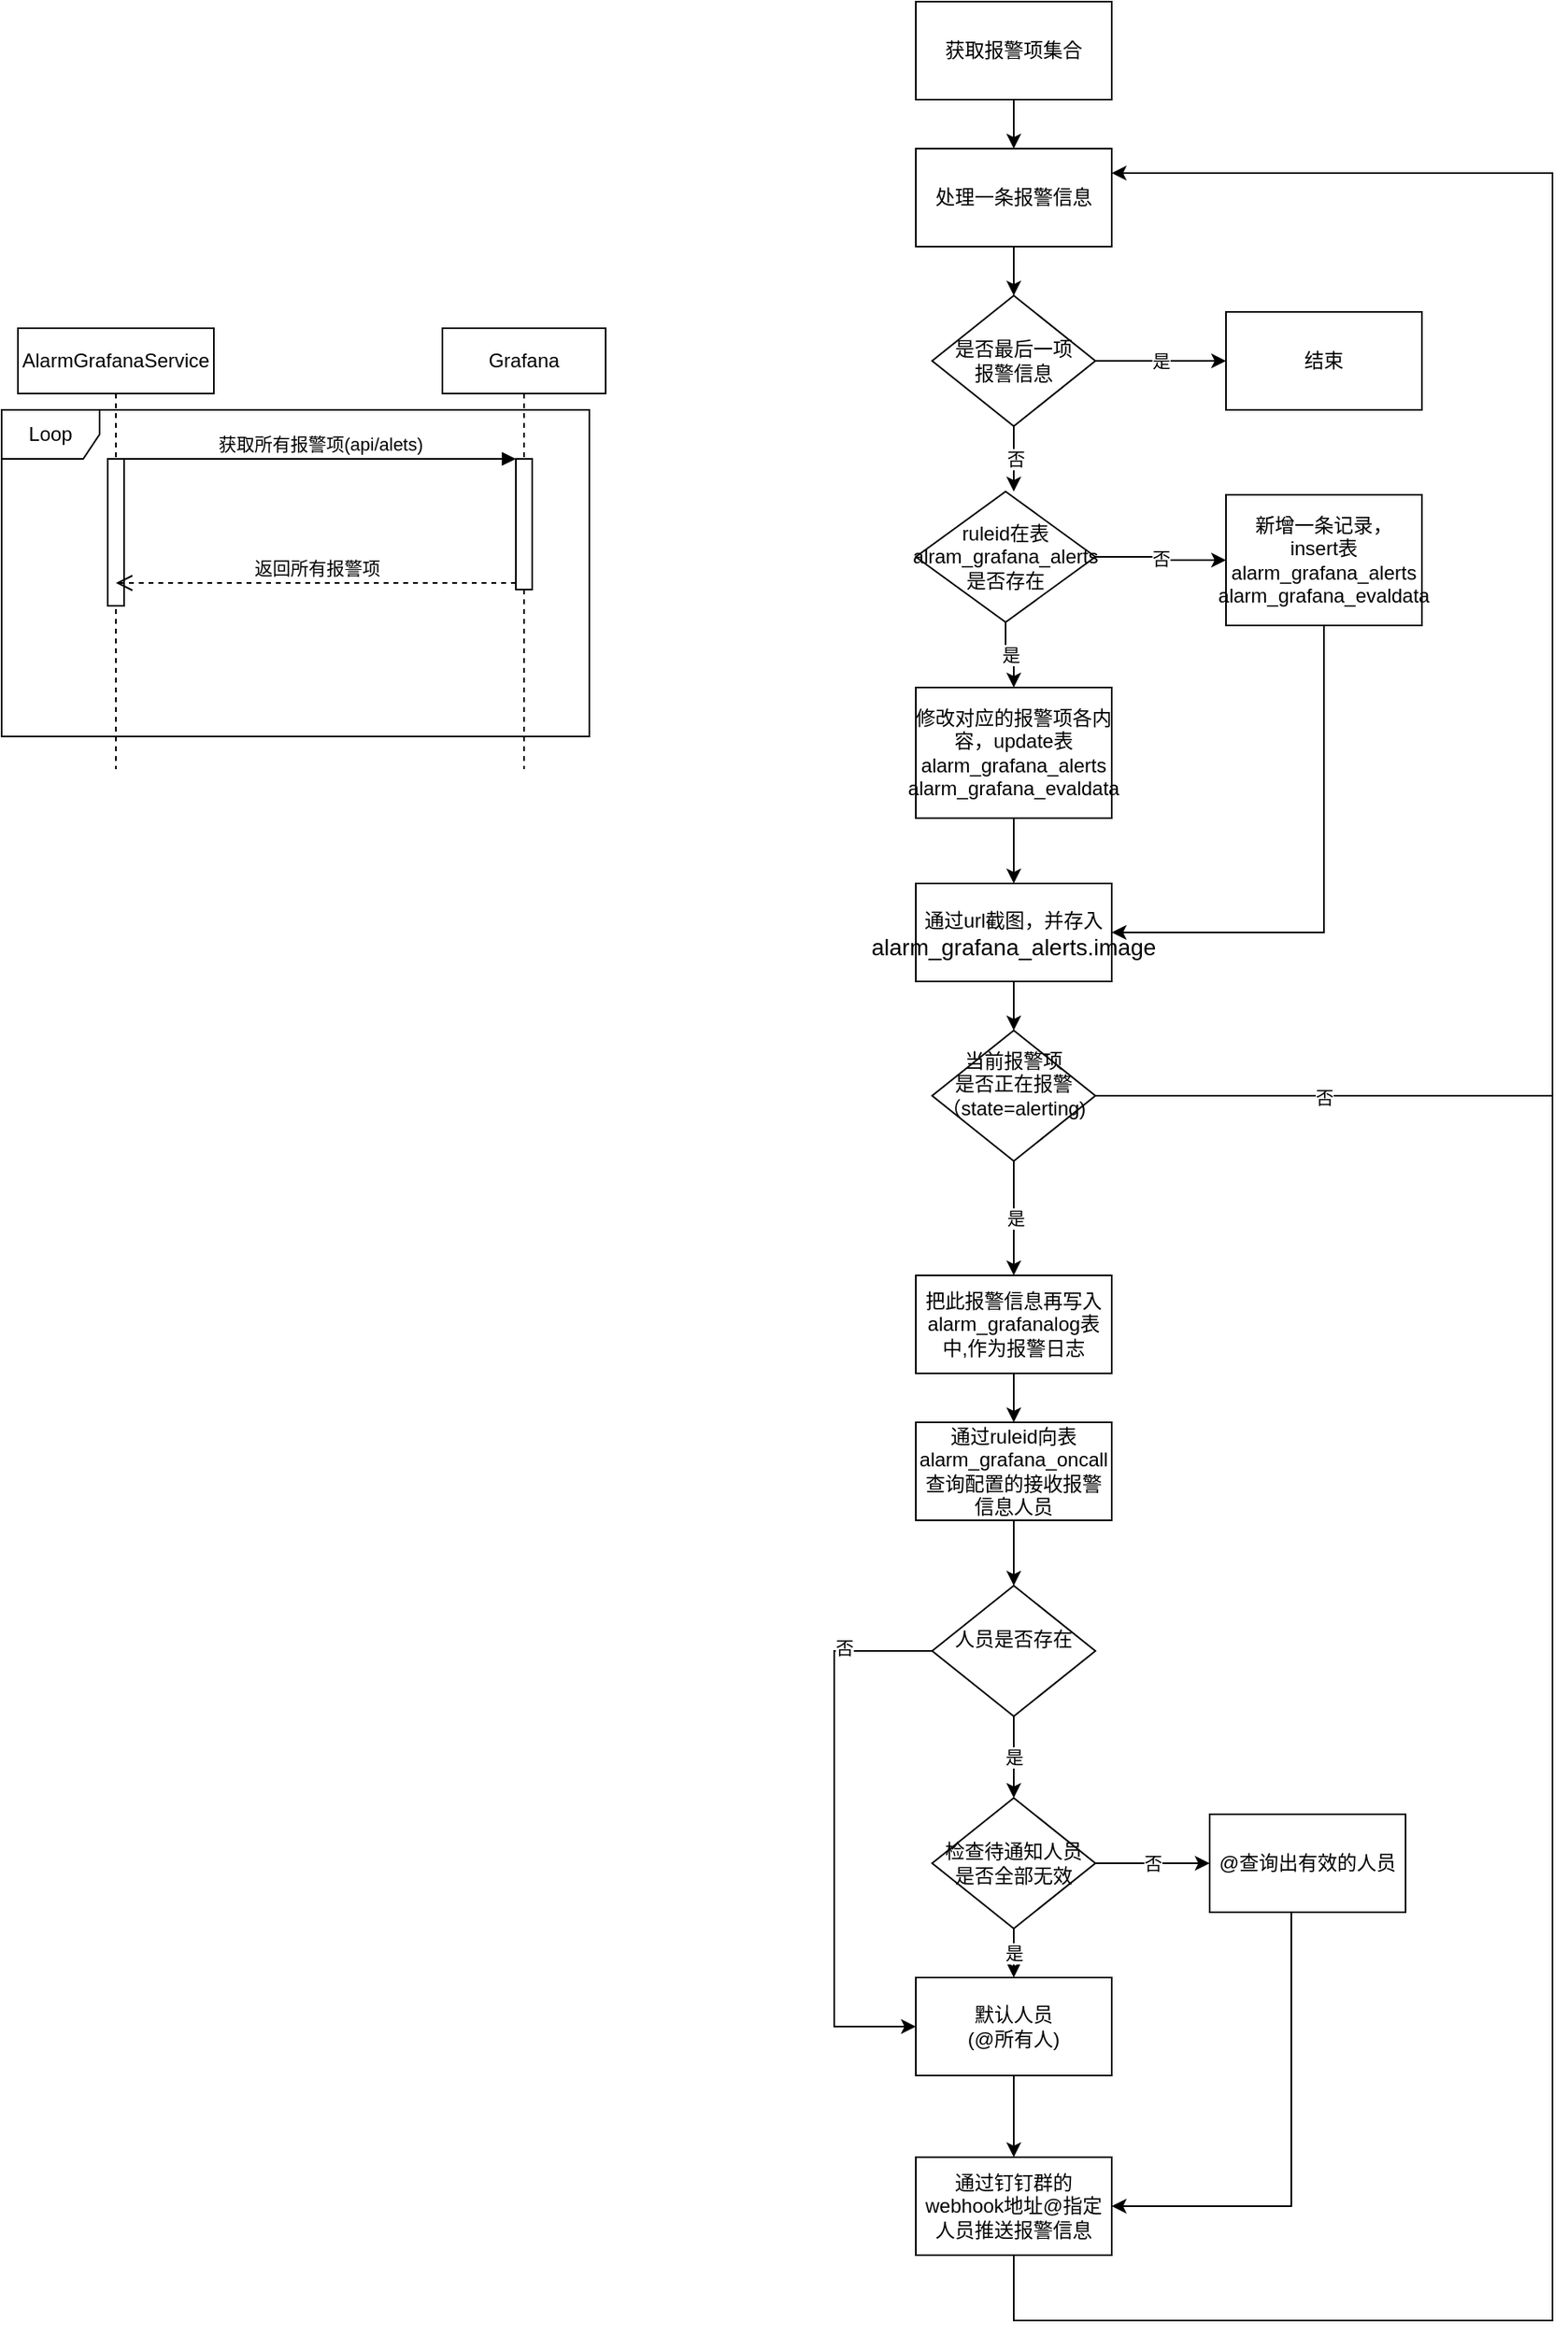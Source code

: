 <mxfile version="13.1.1" type="github">
  <diagram id="MokT1bHlpScWiRYXjLHD" name="grafana">
    <mxGraphModel dx="2249" dy="794" grid="1" gridSize="10" guides="1" tooltips="1" connect="1" arrows="1" fold="1" page="1" pageScale="1" pageWidth="827" pageHeight="1169" math="0" shadow="0">
      <root>
        <mxCell id="0" />
        <mxCell id="1" parent="0" />
        <mxCell id="rAOs8qJcWkzCLpwJLARd-11" value="Loop" style="shape=umlFrame;whiteSpace=wrap;html=1;" vertex="1" parent="1">
          <mxGeometry x="-380" y="260" width="360" height="200" as="geometry" />
        </mxCell>
        <mxCell id="rAOs8qJcWkzCLpwJLARd-2" value="AlarmGrafanaService" style="shape=umlLifeline;perimeter=lifelinePerimeter;whiteSpace=wrap;html=1;container=1;collapsible=0;recursiveResize=0;outlineConnect=0;" vertex="1" parent="1">
          <mxGeometry x="-370" y="210" width="120" height="270" as="geometry" />
        </mxCell>
        <mxCell id="rAOs8qJcWkzCLpwJLARd-4" value="" style="html=1;points=[];perimeter=orthogonalPerimeter;" vertex="1" parent="rAOs8qJcWkzCLpwJLARd-2">
          <mxGeometry x="55" y="80" width="10" height="90" as="geometry" />
        </mxCell>
        <mxCell id="rAOs8qJcWkzCLpwJLARd-3" value="Grafana" style="shape=umlLifeline;perimeter=lifelinePerimeter;whiteSpace=wrap;html=1;container=1;collapsible=0;recursiveResize=0;outlineConnect=0;" vertex="1" parent="1">
          <mxGeometry x="-110" y="210" width="100" height="270" as="geometry" />
        </mxCell>
        <mxCell id="rAOs8qJcWkzCLpwJLARd-5" value="" style="html=1;points=[];perimeter=orthogonalPerimeter;" vertex="1" parent="rAOs8qJcWkzCLpwJLARd-3">
          <mxGeometry x="45" y="80" width="10" height="80" as="geometry" />
        </mxCell>
        <mxCell id="rAOs8qJcWkzCLpwJLARd-6" value="获取所有报警项(api/alets)" style="html=1;verticalAlign=bottom;endArrow=block;entryX=0;entryY=0;" edge="1" target="rAOs8qJcWkzCLpwJLARd-5" parent="1" source="rAOs8qJcWkzCLpwJLARd-4">
          <mxGeometry relative="1" as="geometry">
            <mxPoint x="-135" y="310" as="sourcePoint" />
          </mxGeometry>
        </mxCell>
        <mxCell id="rAOs8qJcWkzCLpwJLARd-7" value="返回所有报警项" style="html=1;verticalAlign=bottom;endArrow=open;dashed=1;endSize=8;exitX=0;exitY=0.95;" edge="1" source="rAOs8qJcWkzCLpwJLARd-5" parent="1" target="rAOs8qJcWkzCLpwJLARd-2">
          <mxGeometry relative="1" as="geometry">
            <mxPoint x="-135" y="386" as="targetPoint" />
          </mxGeometry>
        </mxCell>
        <mxCell id="rAOs8qJcWkzCLpwJLARd-8" value="结束" style="rounded=0;whiteSpace=wrap;html=1;" vertex="1" parent="1">
          <mxGeometry x="370" y="200" width="120" height="60" as="geometry" />
        </mxCell>
        <mxCell id="rAOs8qJcWkzCLpwJLARd-13" value="否" style="edgeStyle=orthogonalEdgeStyle;rounded=0;orthogonalLoop=1;jettySize=auto;html=1;" edge="1" parent="1" source="rAOs8qJcWkzCLpwJLARd-12">
          <mxGeometry relative="1" as="geometry">
            <mxPoint x="240" y="310" as="targetPoint" />
          </mxGeometry>
        </mxCell>
        <mxCell id="rAOs8qJcWkzCLpwJLARd-25" value="是" style="edgeStyle=orthogonalEdgeStyle;rounded=0;orthogonalLoop=1;jettySize=auto;html=1;" edge="1" parent="1" source="rAOs8qJcWkzCLpwJLARd-12" target="rAOs8qJcWkzCLpwJLARd-8">
          <mxGeometry relative="1" as="geometry" />
        </mxCell>
        <mxCell id="rAOs8qJcWkzCLpwJLARd-12" value="是否最后一项&lt;br&gt;报警信息" style="rhombus;whiteSpace=wrap;html=1;" vertex="1" parent="1">
          <mxGeometry x="190" y="190" width="100" height="80" as="geometry" />
        </mxCell>
        <mxCell id="rAOs8qJcWkzCLpwJLARd-16" value="是" style="edgeStyle=orthogonalEdgeStyle;rounded=0;orthogonalLoop=1;jettySize=auto;html=1;entryX=0.5;entryY=0;entryDx=0;entryDy=0;" edge="1" parent="1" source="rAOs8qJcWkzCLpwJLARd-14" target="rAOs8qJcWkzCLpwJLARd-15">
          <mxGeometry relative="1" as="geometry" />
        </mxCell>
        <mxCell id="rAOs8qJcWkzCLpwJLARd-44" value="否" style="edgeStyle=orthogonalEdgeStyle;rounded=0;orthogonalLoop=1;jettySize=auto;html=1;" edge="1" parent="1" source="rAOs8qJcWkzCLpwJLARd-14" target="rAOs8qJcWkzCLpwJLARd-17">
          <mxGeometry relative="1" as="geometry" />
        </mxCell>
        <mxCell id="rAOs8qJcWkzCLpwJLARd-14" value="ruleid在表alram_grafana_alerts&lt;br&gt;是否存在" style="rhombus;whiteSpace=wrap;html=1;" vertex="1" parent="1">
          <mxGeometry x="180" y="310" width="110" height="80" as="geometry" />
        </mxCell>
        <mxCell id="rAOs8qJcWkzCLpwJLARd-22" style="edgeStyle=orthogonalEdgeStyle;rounded=0;orthogonalLoop=1;jettySize=auto;html=1;entryX=0.5;entryY=0;entryDx=0;entryDy=0;" edge="1" parent="1" source="rAOs8qJcWkzCLpwJLARd-15" target="rAOs8qJcWkzCLpwJLARd-21">
          <mxGeometry relative="1" as="geometry" />
        </mxCell>
        <mxCell id="rAOs8qJcWkzCLpwJLARd-15" value="修改对应的报警项各内容，update表alarm_grafana_alerts&lt;br&gt;alarm_grafana_evaldata" style="rounded=0;whiteSpace=wrap;html=1;" vertex="1" parent="1">
          <mxGeometry x="180" y="430" width="120" height="80" as="geometry" />
        </mxCell>
        <mxCell id="rAOs8qJcWkzCLpwJLARd-23" style="edgeStyle=orthogonalEdgeStyle;rounded=0;orthogonalLoop=1;jettySize=auto;html=1;entryX=1;entryY=0.5;entryDx=0;entryDy=0;exitX=0.5;exitY=1;exitDx=0;exitDy=0;" edge="1" parent="1" source="rAOs8qJcWkzCLpwJLARd-17" target="rAOs8qJcWkzCLpwJLARd-21">
          <mxGeometry relative="1" as="geometry">
            <Array as="points">
              <mxPoint x="430" y="580" />
            </Array>
          </mxGeometry>
        </mxCell>
        <mxCell id="rAOs8qJcWkzCLpwJLARd-17" value="新增一条记录，&lt;br&gt;insert表alarm_grafana_alerts&lt;br&gt;alarm_grafana_evaldata" style="rounded=0;whiteSpace=wrap;html=1;" vertex="1" parent="1">
          <mxGeometry x="370" y="312" width="120" height="80" as="geometry" />
        </mxCell>
        <mxCell id="rAOs8qJcWkzCLpwJLARd-33" style="edgeStyle=orthogonalEdgeStyle;rounded=0;orthogonalLoop=1;jettySize=auto;html=1;entryX=0.5;entryY=0;entryDx=0;entryDy=0;" edge="1" parent="1" source="rAOs8qJcWkzCLpwJLARd-21" target="rAOs8qJcWkzCLpwJLARd-27">
          <mxGeometry relative="1" as="geometry" />
        </mxCell>
        <mxCell id="rAOs8qJcWkzCLpwJLARd-21" value="通过url截图，并存入&lt;span style=&quot;font-size: 14px ; text-align: left&quot;&gt; alarm_grafana_alerts.image&lt;/span&gt;" style="rounded=0;whiteSpace=wrap;html=1;" vertex="1" parent="1">
          <mxGeometry x="180" y="550" width="120" height="60" as="geometry" />
        </mxCell>
        <mxCell id="rAOs8qJcWkzCLpwJLARd-28" value="是" style="edgeStyle=orthogonalEdgeStyle;rounded=0;orthogonalLoop=1;jettySize=auto;html=1;" edge="1" parent="1" source="rAOs8qJcWkzCLpwJLARd-27">
          <mxGeometry relative="1" as="geometry">
            <mxPoint x="240" y="790" as="targetPoint" />
          </mxGeometry>
        </mxCell>
        <mxCell id="rAOs8qJcWkzCLpwJLARd-45" value="否" style="edgeStyle=orthogonalEdgeStyle;rounded=0;orthogonalLoop=1;jettySize=auto;html=1;endArrow=none;endFill=0;" edge="1" parent="1" source="rAOs8qJcWkzCLpwJLARd-27">
          <mxGeometry relative="1" as="geometry">
            <mxPoint x="570" y="680" as="targetPoint" />
          </mxGeometry>
        </mxCell>
        <mxCell id="rAOs8qJcWkzCLpwJLARd-27" value="&lt;span&gt;当前报警项&lt;br&gt;是否正在报警&lt;br&gt;（state=alerting)&lt;br&gt;&lt;br&gt;&lt;/span&gt;" style="rhombus;whiteSpace=wrap;html=1;" vertex="1" parent="1">
          <mxGeometry x="190" y="640" width="100" height="80" as="geometry" />
        </mxCell>
        <mxCell id="rAOs8qJcWkzCLpwJLARd-41" style="edgeStyle=orthogonalEdgeStyle;rounded=0;orthogonalLoop=1;jettySize=auto;html=1;entryX=0.5;entryY=0;entryDx=0;entryDy=0;" edge="1" parent="1" source="rAOs8qJcWkzCLpwJLARd-30" target="rAOs8qJcWkzCLpwJLARd-31">
          <mxGeometry relative="1" as="geometry" />
        </mxCell>
        <mxCell id="rAOs8qJcWkzCLpwJLARd-30" value="通过ruleid向表alarm_grafana_oncall查询配置的接收报警信息人员" style="rounded=0;whiteSpace=wrap;html=1;" vertex="1" parent="1">
          <mxGeometry x="180" y="880" width="120" height="60" as="geometry" />
        </mxCell>
        <mxCell id="rAOs8qJcWkzCLpwJLARd-35" value="是" style="edgeStyle=orthogonalEdgeStyle;rounded=0;orthogonalLoop=1;jettySize=auto;html=1;entryX=0.5;entryY=0;entryDx=0;entryDy=0;" edge="1" parent="1" source="rAOs8qJcWkzCLpwJLARd-31" target="rAOs8qJcWkzCLpwJLARd-32">
          <mxGeometry relative="1" as="geometry" />
        </mxCell>
        <mxCell id="rAOs8qJcWkzCLpwJLARd-42" style="edgeStyle=orthogonalEdgeStyle;rounded=0;orthogonalLoop=1;jettySize=auto;html=1;entryX=0;entryY=0.5;entryDx=0;entryDy=0;" edge="1" parent="1" source="rAOs8qJcWkzCLpwJLARd-31" target="rAOs8qJcWkzCLpwJLARd-38">
          <mxGeometry relative="1" as="geometry">
            <Array as="points">
              <mxPoint x="130" y="1020" />
              <mxPoint x="130" y="1250" />
            </Array>
          </mxGeometry>
        </mxCell>
        <mxCell id="rAOs8qJcWkzCLpwJLARd-43" value="否" style="edgeLabel;html=1;align=center;verticalAlign=middle;resizable=0;points=[];" vertex="1" connectable="0" parent="rAOs8qJcWkzCLpwJLARd-42">
          <mxGeometry x="-0.683" y="-2" relative="1" as="geometry">
            <mxPoint as="offset" />
          </mxGeometry>
        </mxCell>
        <mxCell id="rAOs8qJcWkzCLpwJLARd-31" value="&lt;span&gt;人员是否存在&lt;br&gt;&lt;br&gt;&lt;/span&gt;" style="rhombus;whiteSpace=wrap;html=1;" vertex="1" parent="1">
          <mxGeometry x="190" y="980" width="100" height="80" as="geometry" />
        </mxCell>
        <mxCell id="rAOs8qJcWkzCLpwJLARd-40" value="否" style="edgeStyle=orthogonalEdgeStyle;rounded=0;orthogonalLoop=1;jettySize=auto;html=1;" edge="1" parent="1" source="rAOs8qJcWkzCLpwJLARd-32" target="rAOs8qJcWkzCLpwJLARd-37">
          <mxGeometry relative="1" as="geometry" />
        </mxCell>
        <mxCell id="rAOs8qJcWkzCLpwJLARd-54" value="是" style="edgeStyle=orthogonalEdgeStyle;rounded=0;orthogonalLoop=1;jettySize=auto;html=1;" edge="1" parent="1" source="rAOs8qJcWkzCLpwJLARd-32" target="rAOs8qJcWkzCLpwJLARd-38">
          <mxGeometry relative="1" as="geometry" />
        </mxCell>
        <mxCell id="rAOs8qJcWkzCLpwJLARd-32" value="&lt;span&gt;检查待通知人员&lt;br&gt;是否全部无效&lt;br&gt;&lt;/span&gt;" style="rhombus;whiteSpace=wrap;html=1;" vertex="1" parent="1">
          <mxGeometry x="190" y="1110" width="100" height="80" as="geometry" />
        </mxCell>
        <mxCell id="rAOs8qJcWkzCLpwJLARd-56" style="edgeStyle=orthogonalEdgeStyle;rounded=0;orthogonalLoop=1;jettySize=auto;html=1;entryX=1;entryY=0.5;entryDx=0;entryDy=0;" edge="1" parent="1" source="rAOs8qJcWkzCLpwJLARd-37" target="rAOs8qJcWkzCLpwJLARd-53">
          <mxGeometry relative="1" as="geometry">
            <Array as="points">
              <mxPoint x="410" y="1360" />
            </Array>
          </mxGeometry>
        </mxCell>
        <mxCell id="rAOs8qJcWkzCLpwJLARd-37" value="@查询出有效的人员" style="rounded=0;whiteSpace=wrap;html=1;" vertex="1" parent="1">
          <mxGeometry x="360" y="1120" width="120" height="60" as="geometry" />
        </mxCell>
        <mxCell id="rAOs8qJcWkzCLpwJLARd-55" style="edgeStyle=orthogonalEdgeStyle;rounded=0;orthogonalLoop=1;jettySize=auto;html=1;entryX=0.5;entryY=0;entryDx=0;entryDy=0;" edge="1" parent="1" source="rAOs8qJcWkzCLpwJLARd-38" target="rAOs8qJcWkzCLpwJLARd-53">
          <mxGeometry relative="1" as="geometry" />
        </mxCell>
        <mxCell id="rAOs8qJcWkzCLpwJLARd-38" value="默认人员&lt;br&gt;(@所有人)" style="rounded=0;whiteSpace=wrap;html=1;" vertex="1" parent="1">
          <mxGeometry x="180" y="1220" width="120" height="60" as="geometry" />
        </mxCell>
        <mxCell id="rAOs8qJcWkzCLpwJLARd-49" style="edgeStyle=orthogonalEdgeStyle;rounded=0;orthogonalLoop=1;jettySize=auto;html=1;entryX=0.5;entryY=0;entryDx=0;entryDy=0;" edge="1" parent="1" source="rAOs8qJcWkzCLpwJLARd-46" target="rAOs8qJcWkzCLpwJLARd-47">
          <mxGeometry relative="1" as="geometry" />
        </mxCell>
        <mxCell id="rAOs8qJcWkzCLpwJLARd-46" value="获取报警项集合" style="rounded=0;whiteSpace=wrap;html=1;" vertex="1" parent="1">
          <mxGeometry x="180" y="10" width="120" height="60" as="geometry" />
        </mxCell>
        <mxCell id="rAOs8qJcWkzCLpwJLARd-48" style="edgeStyle=orthogonalEdgeStyle;rounded=0;orthogonalLoop=1;jettySize=auto;html=1;entryX=0.5;entryY=0;entryDx=0;entryDy=0;" edge="1" parent="1" source="rAOs8qJcWkzCLpwJLARd-47" target="rAOs8qJcWkzCLpwJLARd-12">
          <mxGeometry relative="1" as="geometry" />
        </mxCell>
        <mxCell id="rAOs8qJcWkzCLpwJLARd-47" value="处理一条报警信息" style="rounded=0;whiteSpace=wrap;html=1;" vertex="1" parent="1">
          <mxGeometry x="180" y="100" width="120" height="60" as="geometry" />
        </mxCell>
        <mxCell id="rAOs8qJcWkzCLpwJLARd-61" style="edgeStyle=orthogonalEdgeStyle;rounded=0;orthogonalLoop=1;jettySize=auto;html=1;entryX=1;entryY=0.25;entryDx=0;entryDy=0;" edge="1" parent="1" source="rAOs8qJcWkzCLpwJLARd-53" target="rAOs8qJcWkzCLpwJLARd-47">
          <mxGeometry relative="1" as="geometry">
            <Array as="points">
              <mxPoint x="240" y="1430" />
              <mxPoint x="570" y="1430" />
              <mxPoint x="570" y="115" />
            </Array>
          </mxGeometry>
        </mxCell>
        <mxCell id="rAOs8qJcWkzCLpwJLARd-53" value="通过钉钉群的webhook地址@指定人员推送报警信息" style="rounded=0;whiteSpace=wrap;html=1;" vertex="1" parent="1">
          <mxGeometry x="180" y="1330" width="120" height="60" as="geometry" />
        </mxCell>
        <mxCell id="rAOs8qJcWkzCLpwJLARd-58" style="edgeStyle=orthogonalEdgeStyle;rounded=0;orthogonalLoop=1;jettySize=auto;html=1;entryX=0.5;entryY=0;entryDx=0;entryDy=0;" edge="1" parent="1" source="rAOs8qJcWkzCLpwJLARd-57" target="rAOs8qJcWkzCLpwJLARd-30">
          <mxGeometry relative="1" as="geometry" />
        </mxCell>
        <mxCell id="rAOs8qJcWkzCLpwJLARd-57" value="把此报警信息再写入alarm_grafanalog表中,作为报警日志" style="rounded=0;whiteSpace=wrap;html=1;" vertex="1" parent="1">
          <mxGeometry x="180" y="790" width="120" height="60" as="geometry" />
        </mxCell>
      </root>
    </mxGraphModel>
  </diagram>
</mxfile>
